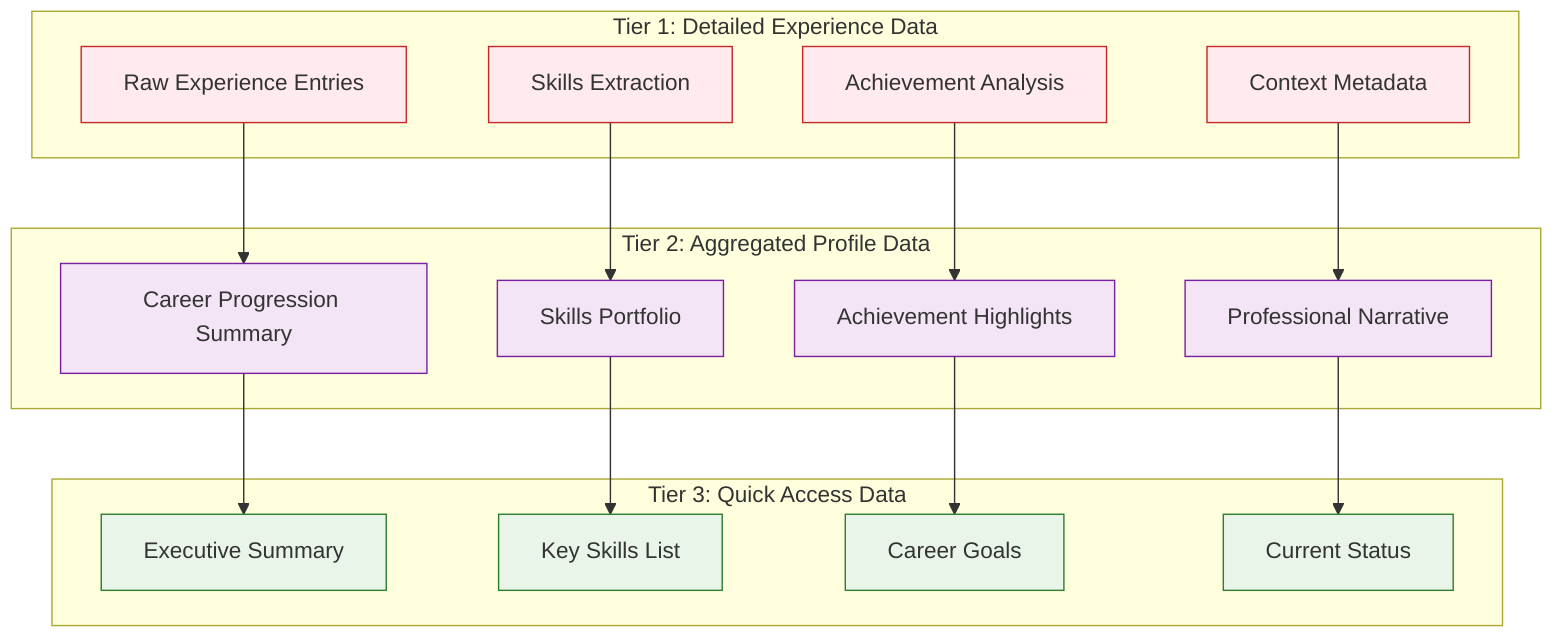 graph TB
    subgraph "Tier 1: Detailed Experience Data"
        A[Raw Experience Entries]
        B[Skills Extraction]
        C[Achievement Analysis]
        D[Context Metadata]
    end
    
    subgraph "Tier 2: Aggregated Profile Data"
        E[Career Progression Summary]
        F[Skills Portfolio]
        G[Achievement Highlights]
        H[Professional Narrative]
    end
    
    subgraph "Tier 3: Quick Access Data"
        I[Executive Summary]
        J[Key Skills List]
        K[Career Goals]
        L[Current Status]
    end
    
    A --> E
    B --> F
    C --> G
    D --> H
    
    E --> I
    F --> J
    G --> K
    H --> L
    
    classDef tier1 fill:#ffebee,stroke:#c62828
    classDef tier2 fill:#f3e5f5,stroke:#7b1fa2
    classDef tier3 fill:#e8f5e8,stroke:#2e7d32
    
    class A,B,C,D tier1
    class E,F,G,H tier2
    class I,J,K,L tier3